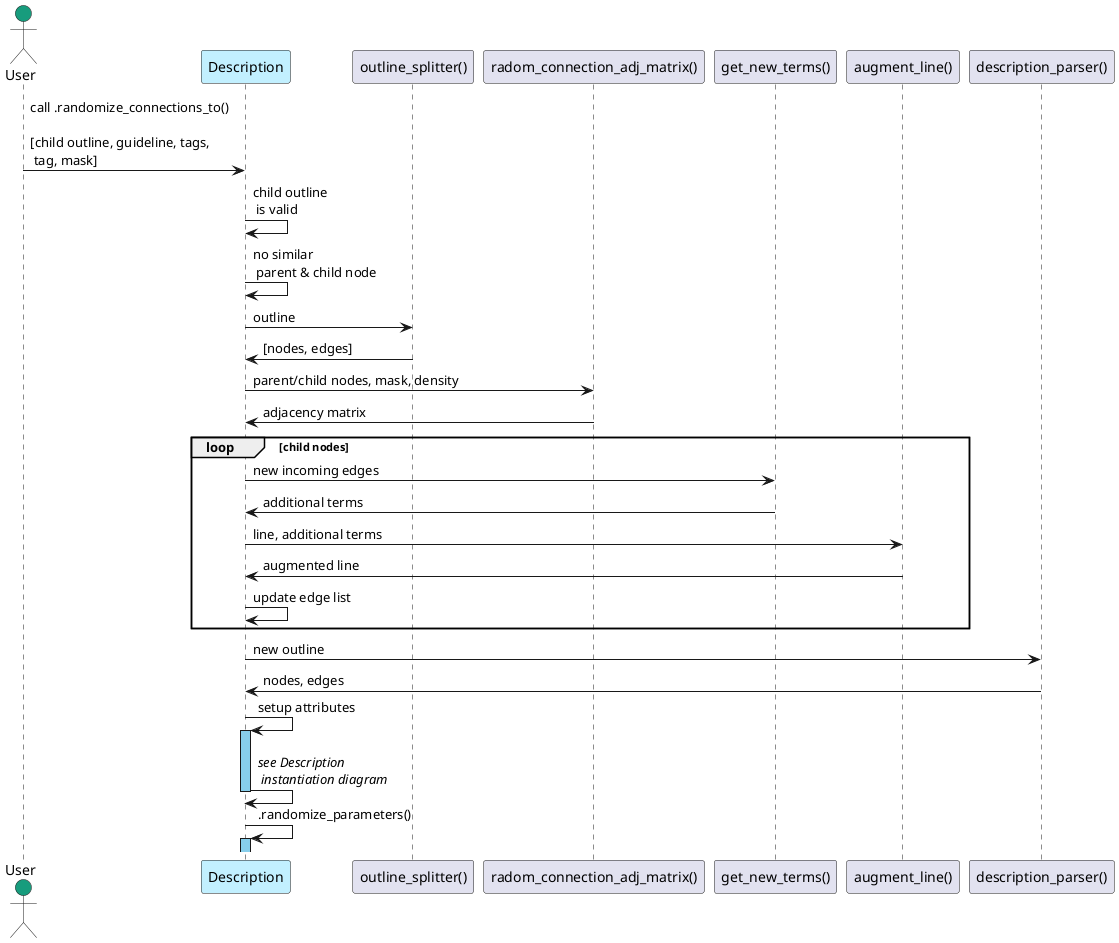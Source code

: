 @startuml
actor User #179c7d
participant Description as Desc #Application
participant "outline_splitter()" as splitter
participant "radom_connection_adj_matrix()" as rndAdj
participant "get_new_terms()" as getTerms
participant "augment_line()" as augLine
participant "description_parser()" as descParser


User -> Desc: call .randomize_connections_to()\n\n[child outline, guideline, tags,\n tag, mask]
Desc -> Desc: child outline \n is valid
Desc -> Desc: no similar \n parent & child node
Desc -> splitter: outline
splitter -> Desc: [nodes, edges]
Desc -> rndAdj: parent/child nodes, mask, density
rndAdj -> Desc: adjacency matrix

loop child nodes
    Desc -> getTerms: new incoming edges
    getTerms -> Desc: additional terms

    Desc -> augLine: line, additional terms
    augLine -> Desc: augmented line

    Desc -> Desc: update edge list
end

Desc -> descParser: new outline
descParser -> Desc: nodes, edges
Desc -> Desc: setup attributes
activate Desc #SkyBlue
Desc -> Desc: //see Description// \n //instantiation diagram//
deactivate Desc
Desc -> Desc: .randomize_parameters()
activate Desc #SkyBlue

@enduml